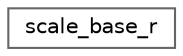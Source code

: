 digraph "Graphical Class Hierarchy"
{
 // LATEX_PDF_SIZE
  bgcolor="transparent";
  edge [fontname=Helvetica,fontsize=10,labelfontname=Helvetica,labelfontsize=10];
  node [fontname=Helvetica,fontsize=10,shape=box,height=0.2,width=0.4];
  rankdir="LR";
  Node0 [id="Node000000",label="scale_base_r",height=0.2,width=0.4,color="grey40", fillcolor="white", style="filled",URL="$structscale__base__r.html",tooltip=" "];
}
